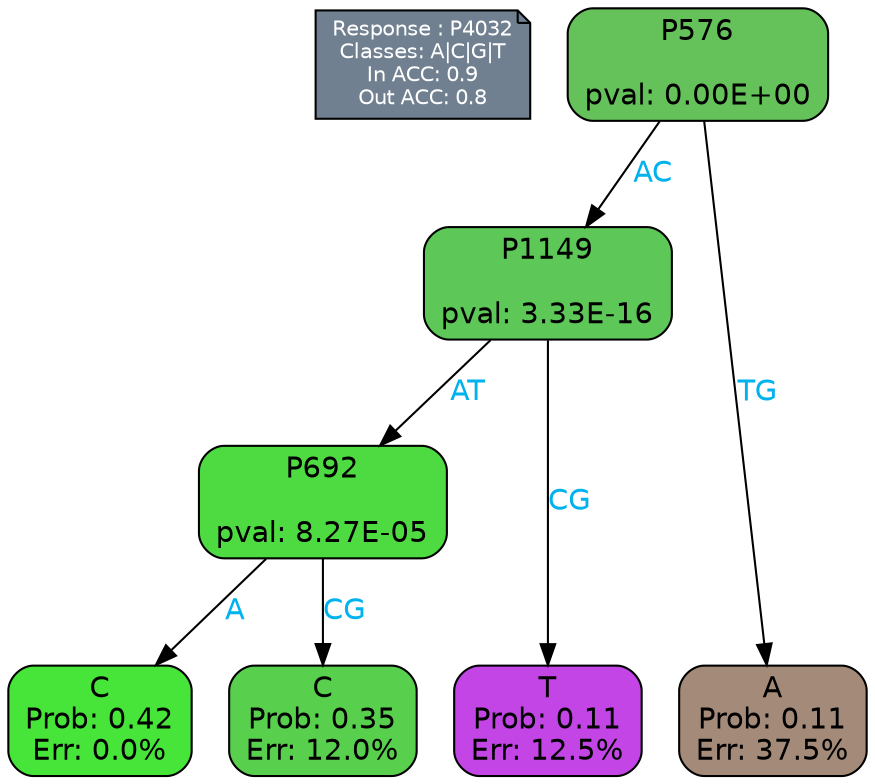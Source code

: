 digraph Tree {
node [shape=box, style="filled, rounded", color="black", fontname=helvetica] ;
graph [ranksep=equally, splines=polylines, bgcolor=transparent, dpi=600] ;
edge [fontname=helvetica] ;
LEGEND [label="Response : P4032
Classes: A|C|G|T
In ACC: 0.9
Out ACC: 0.8
",shape=note,align=left,style=filled,fillcolor="slategray",fontcolor="white",fontsize=10];1 [label="P576

pval: 0.00E+00", fillcolor="#65c15a"] ;
2 [label="P1149

pval: 3.33E-16", fillcolor="#5dc857"] ;
3 [label="P692

pval: 8.27E-05", fillcolor="#4edb42"] ;
4 [label="C
Prob: 0.42
Err: 0.0%", fillcolor="#47e539"] ;
5 [label="C
Prob: 0.35
Err: 12.0%", fillcolor="#58d04d"] ;
6 [label="T
Prob: 0.11
Err: 12.5%", fillcolor="#c345e5"] ;
7 [label="A
Prob: 0.11
Err: 37.5%", fillcolor="#a48b79"] ;
1 -> 2 [label="AC",fontcolor=deepskyblue2] ;
1 -> 7 [label="TG",fontcolor=deepskyblue2] ;
2 -> 3 [label="AT",fontcolor=deepskyblue2] ;
2 -> 6 [label="CG",fontcolor=deepskyblue2] ;
3 -> 4 [label="A",fontcolor=deepskyblue2] ;
3 -> 5 [label="CG",fontcolor=deepskyblue2] ;
{rank = same; 4;5;6;7;}{rank = same; LEGEND;1;}}